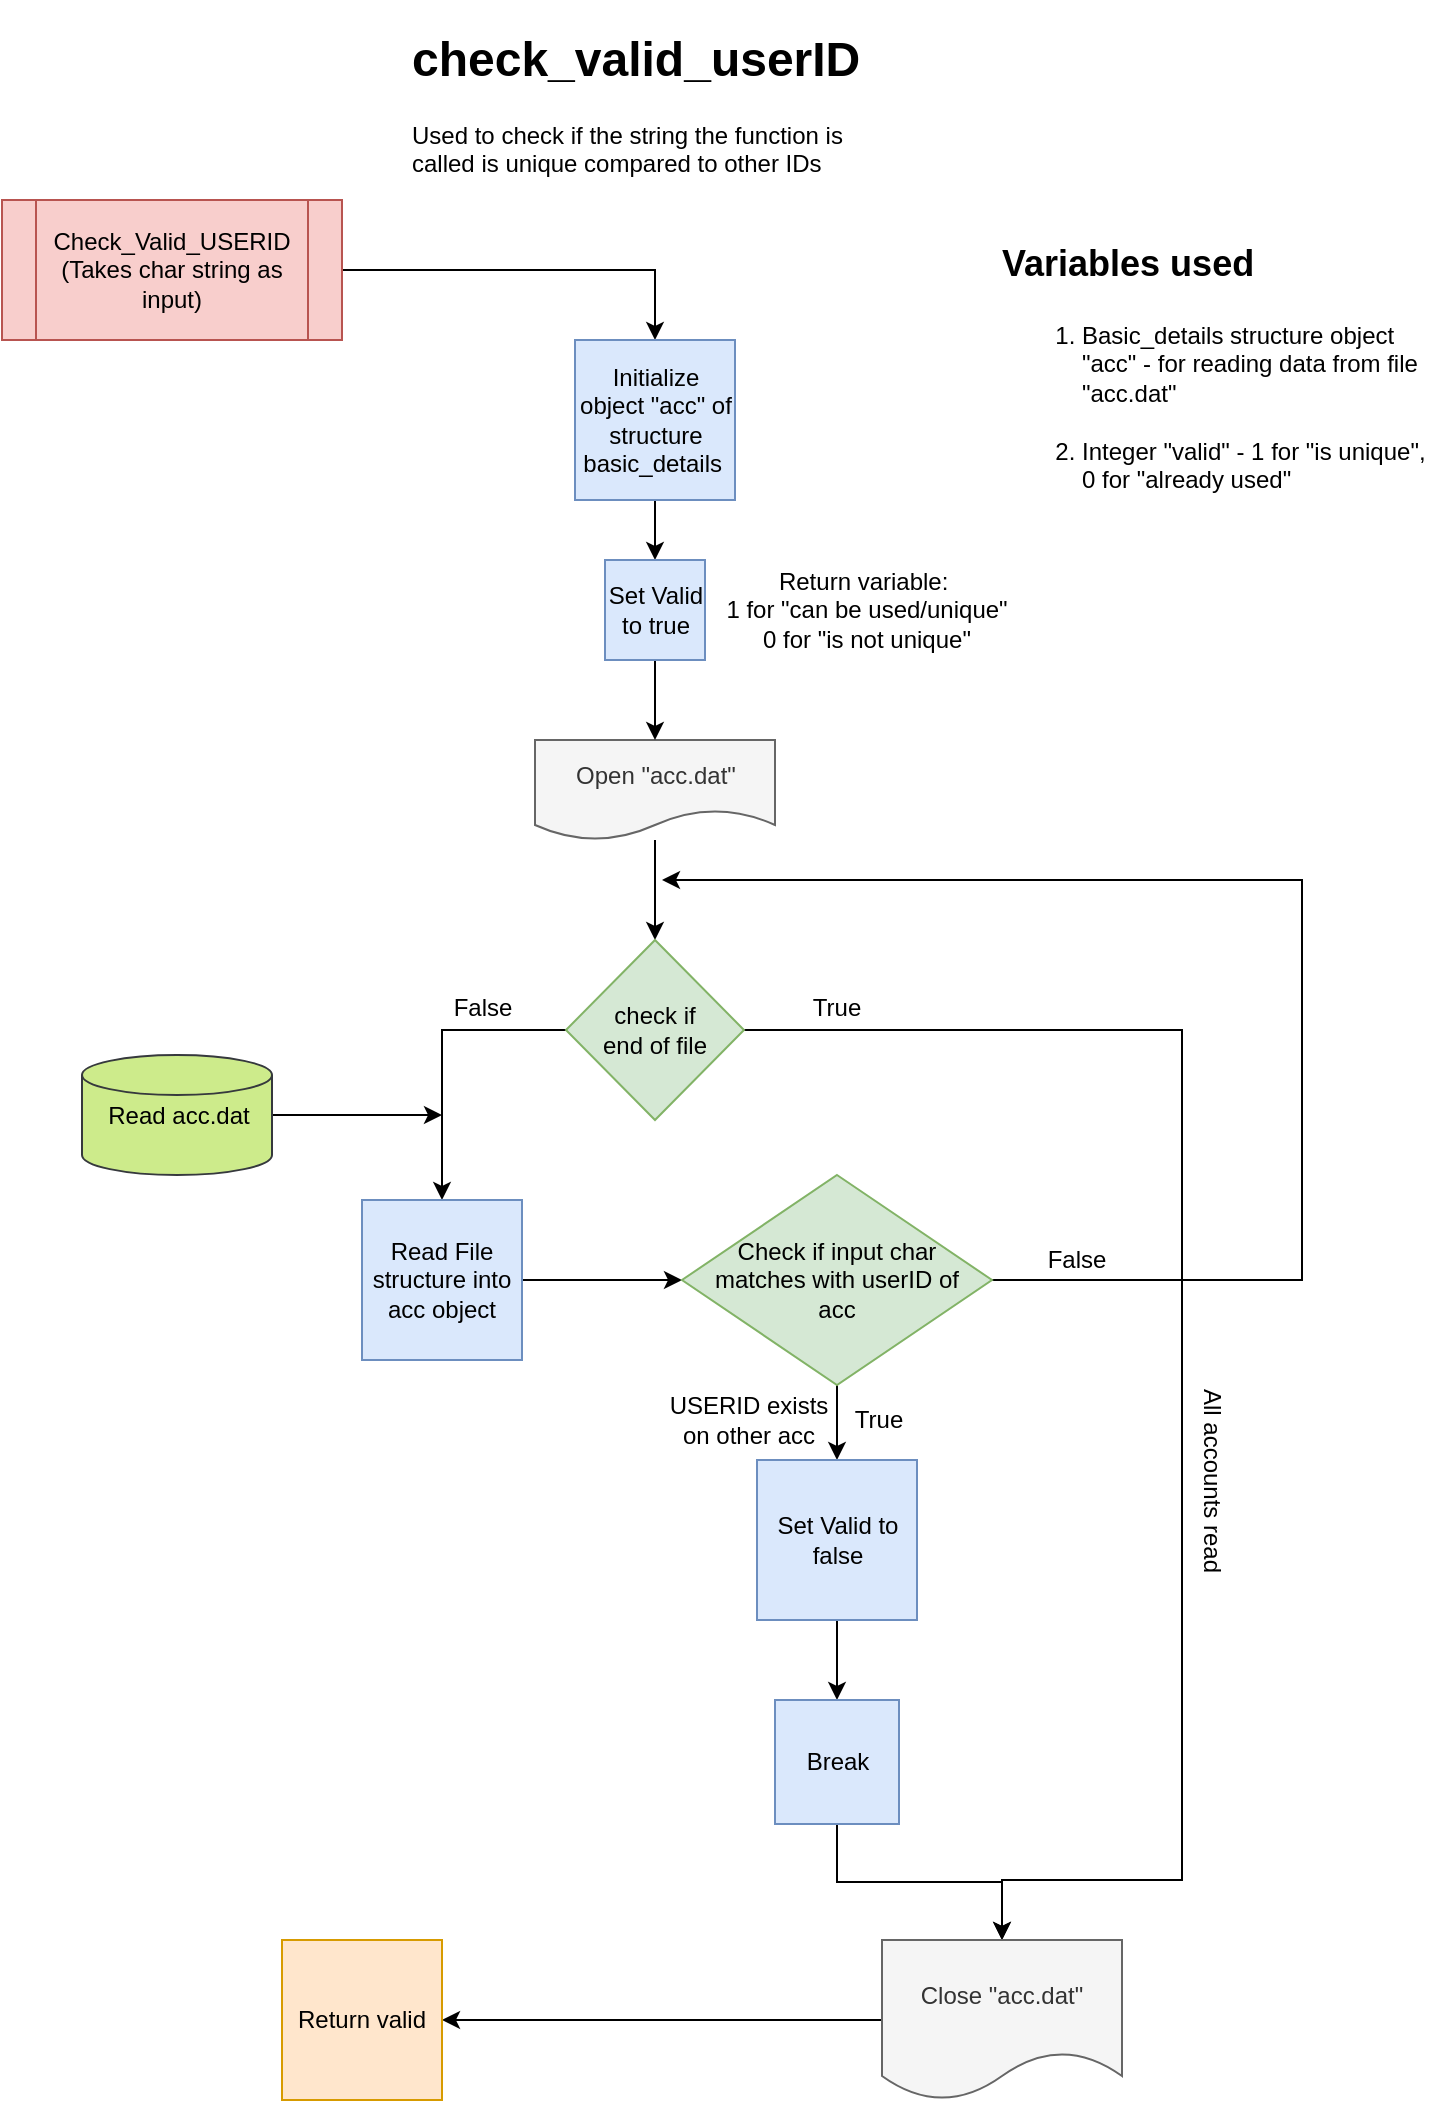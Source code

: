 <mxfile version="13.0.3" type="device"><diagram id="C5RBs43oDa-KdzZeNtuy" name="Page-1"><mxGraphModel dx="1463" dy="846" grid="1" gridSize="10" guides="1" tooltips="1" connect="1" arrows="1" fold="1" page="1" pageScale="1" pageWidth="827" pageHeight="1169" math="0" shadow="0"><root><mxCell id="WIyWlLk6GJQsqaUBKTNV-0"/><mxCell id="WIyWlLk6GJQsqaUBKTNV-1" parent="WIyWlLk6GJQsqaUBKTNV-0"/><mxCell id="reKKBWlsTgD-YEaupvIY-5" style="edgeStyle=orthogonalEdgeStyle;rounded=0;orthogonalLoop=1;jettySize=auto;html=1;entryX=0.5;entryY=0;entryDx=0;entryDy=0;" parent="WIyWlLk6GJQsqaUBKTNV-1" source="reKKBWlsTgD-YEaupvIY-0" target="reKKBWlsTgD-YEaupvIY-4" edge="1"><mxGeometry relative="1" as="geometry"/></mxCell><mxCell id="reKKBWlsTgD-YEaupvIY-0" value="Check_Valid_USERID (Takes char string as input)" style="shape=process;whiteSpace=wrap;html=1;backgroundOutline=1;spacingLeft=20;spacingRight=20;fillColor=#f8cecc;strokeColor=#b85450;" parent="WIyWlLk6GJQsqaUBKTNV-1" vertex="1"><mxGeometry x="70" y="110" width="170" height="70" as="geometry"/></mxCell><mxCell id="reKKBWlsTgD-YEaupvIY-10" value="" style="edgeStyle=orthogonalEdgeStyle;rounded=0;orthogonalLoop=1;jettySize=auto;html=1;" parent="WIyWlLk6GJQsqaUBKTNV-1" source="reKKBWlsTgD-YEaupvIY-1" target="reKKBWlsTgD-YEaupvIY-9" edge="1"><mxGeometry relative="1" as="geometry"/></mxCell><mxCell id="reKKBWlsTgD-YEaupvIY-1" value="Open &quot;acc.dat&quot;" style="shape=document;whiteSpace=wrap;html=1;boundedLbl=1;fillColor=#f5f5f5;strokeColor=#666666;fontColor=#333333;" parent="WIyWlLk6GJQsqaUBKTNV-1" vertex="1"><mxGeometry x="336.5" y="380" width="120" height="50" as="geometry"/></mxCell><mxCell id="reKKBWlsTgD-YEaupvIY-15" value="" style="edgeStyle=orthogonalEdgeStyle;rounded=0;orthogonalLoop=1;jettySize=auto;html=1;" parent="WIyWlLk6GJQsqaUBKTNV-1" source="reKKBWlsTgD-YEaupvIY-4" target="reKKBWlsTgD-YEaupvIY-14" edge="1"><mxGeometry relative="1" as="geometry"/></mxCell><mxCell id="reKKBWlsTgD-YEaupvIY-4" value="Initialize object &quot;acc&quot; of structure basic_details&amp;nbsp;" style="whiteSpace=wrap;html=1;aspect=fixed;fillColor=#dae8fc;strokeColor=#6c8ebf;" parent="WIyWlLk6GJQsqaUBKTNV-1" vertex="1"><mxGeometry x="356.5" y="180" width="80" height="80" as="geometry"/></mxCell><mxCell id="reKKBWlsTgD-YEaupvIY-19" style="edgeStyle=orthogonalEdgeStyle;rounded=0;orthogonalLoop=1;jettySize=auto;html=1;entryX=0.5;entryY=0;entryDx=0;entryDy=0;" parent="WIyWlLk6GJQsqaUBKTNV-1" source="reKKBWlsTgD-YEaupvIY-9" target="reKKBWlsTgD-YEaupvIY-12" edge="1"><mxGeometry relative="1" as="geometry"/></mxCell><mxCell id="reKKBWlsTgD-YEaupvIY-32" style="edgeStyle=orthogonalEdgeStyle;rounded=0;orthogonalLoop=1;jettySize=auto;html=1;entryX=0.5;entryY=0;entryDx=0;entryDy=0;" parent="WIyWlLk6GJQsqaUBKTNV-1" source="reKKBWlsTgD-YEaupvIY-9" target="reKKBWlsTgD-YEaupvIY-33" edge="1"><mxGeometry relative="1" as="geometry"><mxPoint x="640" y="920" as="targetPoint"/><Array as="points"><mxPoint x="660" y="525"/><mxPoint x="660" y="950"/><mxPoint x="570" y="950"/></Array></mxGeometry></mxCell><mxCell id="reKKBWlsTgD-YEaupvIY-9" value="check if end of file" style="rhombus;whiteSpace=wrap;html=1;spacingLeft=15;spacingRight=15;fillColor=#d5e8d4;strokeColor=#82b366;" parent="WIyWlLk6GJQsqaUBKTNV-1" vertex="1"><mxGeometry x="352" y="480" width="89" height="90" as="geometry"/></mxCell><mxCell id="reKKBWlsTgD-YEaupvIY-20" value="" style="edgeStyle=orthogonalEdgeStyle;rounded=0;orthogonalLoop=1;jettySize=auto;html=1;" parent="WIyWlLk6GJQsqaUBKTNV-1" source="reKKBWlsTgD-YEaupvIY-12" target="reKKBWlsTgD-YEaupvIY-13" edge="1"><mxGeometry relative="1" as="geometry"/></mxCell><mxCell id="reKKBWlsTgD-YEaupvIY-12" value="Read File structure into acc object" style="whiteSpace=wrap;html=1;aspect=fixed;fillColor=#dae8fc;strokeColor=#6c8ebf;" parent="WIyWlLk6GJQsqaUBKTNV-1" vertex="1"><mxGeometry x="250" y="610" width="80" height="80" as="geometry"/></mxCell><mxCell id="reKKBWlsTgD-YEaupvIY-30" value="" style="edgeStyle=orthogonalEdgeStyle;rounded=0;orthogonalLoop=1;jettySize=auto;html=1;" parent="WIyWlLk6GJQsqaUBKTNV-1" source="reKKBWlsTgD-YEaupvIY-13" target="reKKBWlsTgD-YEaupvIY-25" edge="1"><mxGeometry relative="1" as="geometry"/></mxCell><mxCell id="reKKBWlsTgD-YEaupvIY-31" style="edgeStyle=orthogonalEdgeStyle;rounded=0;orthogonalLoop=1;jettySize=auto;html=1;" parent="WIyWlLk6GJQsqaUBKTNV-1" source="reKKBWlsTgD-YEaupvIY-13" edge="1"><mxGeometry relative="1" as="geometry"><mxPoint x="400" y="450" as="targetPoint"/><Array as="points"><mxPoint x="720" y="650"/><mxPoint x="720" y="450"/></Array></mxGeometry></mxCell><mxCell id="reKKBWlsTgD-YEaupvIY-13" value="Check if input char matches with userID of acc" style="rhombus;whiteSpace=wrap;html=1;spacingLeft=15;spacingRight=15;fillColor=#d5e8d4;strokeColor=#82b366;" parent="WIyWlLk6GJQsqaUBKTNV-1" vertex="1"><mxGeometry x="410" y="597.5" width="155" height="105" as="geometry"/></mxCell><mxCell id="reKKBWlsTgD-YEaupvIY-16" value="" style="edgeStyle=orthogonalEdgeStyle;rounded=0;orthogonalLoop=1;jettySize=auto;html=1;" parent="WIyWlLk6GJQsqaUBKTNV-1" source="reKKBWlsTgD-YEaupvIY-14" target="reKKBWlsTgD-YEaupvIY-1" edge="1"><mxGeometry relative="1" as="geometry"/></mxCell><mxCell id="reKKBWlsTgD-YEaupvIY-14" value="Set Valid to true" style="whiteSpace=wrap;html=1;aspect=fixed;fillColor=#dae8fc;strokeColor=#6c8ebf;" parent="WIyWlLk6GJQsqaUBKTNV-1" vertex="1"><mxGeometry x="371.5" y="290" width="50" height="50" as="geometry"/></mxCell><mxCell id="reKKBWlsTgD-YEaupvIY-24" style="edgeStyle=orthogonalEdgeStyle;rounded=0;orthogonalLoop=1;jettySize=auto;html=1;" parent="WIyWlLk6GJQsqaUBKTNV-1" source="reKKBWlsTgD-YEaupvIY-21" edge="1"><mxGeometry relative="1" as="geometry"><mxPoint x="290" y="567.5" as="targetPoint"/></mxGeometry></mxCell><mxCell id="reKKBWlsTgD-YEaupvIY-21" value="Read acc.dat" style="strokeWidth=1;html=1;shape=mxgraph.flowchart.database;fillColor=#cdeb8b;strokeColor=#36393d;" parent="WIyWlLk6GJQsqaUBKTNV-1" vertex="1"><mxGeometry x="110" y="537.5" width="95" height="60" as="geometry"/></mxCell><mxCell id="reKKBWlsTgD-YEaupvIY-29" value="" style="edgeStyle=orthogonalEdgeStyle;rounded=0;orthogonalLoop=1;jettySize=auto;html=1;" parent="WIyWlLk6GJQsqaUBKTNV-1" source="reKKBWlsTgD-YEaupvIY-25" target="reKKBWlsTgD-YEaupvIY-26" edge="1"><mxGeometry relative="1" as="geometry"/></mxCell><mxCell id="reKKBWlsTgD-YEaupvIY-25" value="Set Valid to false" style="whiteSpace=wrap;html=1;aspect=fixed;strokeWidth=1;fillColor=#dae8fc;strokeColor=#6c8ebf;" parent="WIyWlLk6GJQsqaUBKTNV-1" vertex="1"><mxGeometry x="447.5" y="740" width="80" height="80" as="geometry"/></mxCell><mxCell id="reKKBWlsTgD-YEaupvIY-34" style="edgeStyle=orthogonalEdgeStyle;rounded=0;orthogonalLoop=1;jettySize=auto;html=1;" parent="WIyWlLk6GJQsqaUBKTNV-1" source="reKKBWlsTgD-YEaupvIY-26" target="reKKBWlsTgD-YEaupvIY-33" edge="1"><mxGeometry relative="1" as="geometry"/></mxCell><mxCell id="reKKBWlsTgD-YEaupvIY-26" value="Break" style="whiteSpace=wrap;html=1;aspect=fixed;strokeWidth=1;fillColor=#dae8fc;strokeColor=#6c8ebf;" parent="WIyWlLk6GJQsqaUBKTNV-1" vertex="1"><mxGeometry x="456.5" y="860" width="62" height="62" as="geometry"/></mxCell><mxCell id="reKKBWlsTgD-YEaupvIY-38" style="edgeStyle=orthogonalEdgeStyle;rounded=0;orthogonalLoop=1;jettySize=auto;html=1;entryX=1;entryY=0.5;entryDx=0;entryDy=0;" parent="WIyWlLk6GJQsqaUBKTNV-1" source="reKKBWlsTgD-YEaupvIY-33" target="reKKBWlsTgD-YEaupvIY-35" edge="1"><mxGeometry relative="1" as="geometry"/></mxCell><mxCell id="reKKBWlsTgD-YEaupvIY-33" value="Close &quot;acc.dat&quot;" style="shape=document;whiteSpace=wrap;html=1;boundedLbl=1;strokeWidth=1;fillColor=#f5f5f5;strokeColor=#666666;fontColor=#333333;" parent="WIyWlLk6GJQsqaUBKTNV-1" vertex="1"><mxGeometry x="510" y="980" width="120" height="80" as="geometry"/></mxCell><mxCell id="reKKBWlsTgD-YEaupvIY-35" value="Return valid" style="whiteSpace=wrap;html=1;aspect=fixed;strokeWidth=1;fillColor=#ffe6cc;strokeColor=#d79b00;" parent="WIyWlLk6GJQsqaUBKTNV-1" vertex="1"><mxGeometry x="210" y="980" width="80" height="80" as="geometry"/></mxCell><mxCell id="_uUEg4Bi89S1p9dz7JGv-0" value="&lt;h1&gt;check_valid_userID&lt;/h1&gt;&lt;p&gt;Used to check if the string the function is called is unique compared to other IDs&lt;/p&gt;" style="text;html=1;strokeColor=none;fillColor=none;spacing=5;spacingTop=-20;whiteSpace=wrap;overflow=hidden;rounded=0;" vertex="1" parent="WIyWlLk6GJQsqaUBKTNV-1"><mxGeometry x="270" y="20" width="234" height="120" as="geometry"/></mxCell><mxCell id="_uUEg4Bi89S1p9dz7JGv-1" value="&lt;h1&gt;&lt;font style=&quot;font-size: 18px&quot;&gt;Variables used&lt;/font&gt;&lt;/h1&gt;&lt;p&gt;&lt;/p&gt;&lt;ol&gt;&lt;li&gt;Basic_details structure object &quot;acc&quot; - for reading data from file &quot;acc.dat&quot;&lt;br&gt;&lt;br&gt;&lt;/li&gt;&lt;li&gt;Integer &quot;valid&quot; - 1 for &quot;is unique&quot;, 0 for &quot;already used&quot;&lt;/li&gt;&lt;/ol&gt;&lt;p&gt;&lt;/p&gt;" style="text;html=1;strokeColor=none;fillColor=none;spacing=5;spacingTop=-20;whiteSpace=wrap;overflow=hidden;rounded=0;" vertex="1" parent="WIyWlLk6GJQsqaUBKTNV-1"><mxGeometry x="565" y="120" width="225" height="160" as="geometry"/></mxCell><mxCell id="_uUEg4Bi89S1p9dz7JGv-2" value="Return variable:&amp;nbsp;&lt;br&gt;1 for &quot;can be used/unique&quot;&lt;br&gt;0 for &quot;is not unique&quot;" style="text;html=1;align=center;verticalAlign=middle;resizable=0;points=[];autosize=1;" vertex="1" parent="WIyWlLk6GJQsqaUBKTNV-1"><mxGeometry x="421.5" y="290" width="160" height="50" as="geometry"/></mxCell><mxCell id="_uUEg4Bi89S1p9dz7JGv-3" value="True" style="text;html=1;align=center;verticalAlign=middle;resizable=0;points=[];autosize=1;" vertex="1" parent="WIyWlLk6GJQsqaUBKTNV-1"><mxGeometry x="467" y="504" width="40" height="20" as="geometry"/></mxCell><mxCell id="_uUEg4Bi89S1p9dz7JGv-4" value="False" style="text;html=1;align=center;verticalAlign=middle;resizable=0;points=[];autosize=1;" vertex="1" parent="WIyWlLk6GJQsqaUBKTNV-1"><mxGeometry x="285" y="504" width="50" height="20" as="geometry"/></mxCell><mxCell id="_uUEg4Bi89S1p9dz7JGv-5" value="True" style="text;html=1;align=center;verticalAlign=middle;resizable=0;points=[];autosize=1;" vertex="1" parent="WIyWlLk6GJQsqaUBKTNV-1"><mxGeometry x="487.5" y="710" width="40" height="20" as="geometry"/></mxCell><mxCell id="_uUEg4Bi89S1p9dz7JGv-6" value="USERID exists &lt;br&gt;on other acc" style="text;html=1;align=center;verticalAlign=middle;resizable=0;points=[];autosize=1;" vertex="1" parent="WIyWlLk6GJQsqaUBKTNV-1"><mxGeometry x="397.5" y="705" width="90" height="30" as="geometry"/></mxCell><mxCell id="_uUEg4Bi89S1p9dz7JGv-7" value="False" style="text;html=1;align=center;verticalAlign=middle;resizable=0;points=[];autosize=1;" vertex="1" parent="WIyWlLk6GJQsqaUBKTNV-1"><mxGeometry x="582" y="630" width="50" height="20" as="geometry"/></mxCell><mxCell id="_uUEg4Bi89S1p9dz7JGv-8" value="All accounts read" style="text;html=1;align=center;verticalAlign=middle;resizable=0;points=[];autosize=1;rotation=90;" vertex="1" parent="WIyWlLk6GJQsqaUBKTNV-1"><mxGeometry x="620" y="740" width="110" height="20" as="geometry"/></mxCell></root></mxGraphModel></diagram></mxfile>